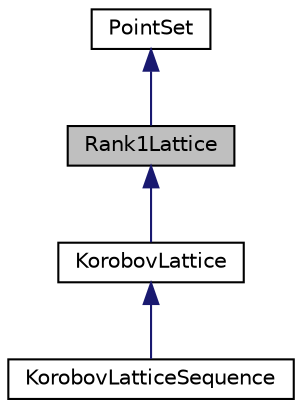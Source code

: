 digraph "Rank1Lattice"
{
 // INTERACTIVE_SVG=YES
  bgcolor="transparent";
  edge [fontname="Helvetica",fontsize="10",labelfontname="Helvetica",labelfontsize="10"];
  node [fontname="Helvetica",fontsize="10",shape=record];
  Node0 [label="Rank1Lattice",height=0.2,width=0.4,color="black", fillcolor="grey75", style="filled", fontcolor="black"];
  Node1 -> Node0 [dir="back",color="midnightblue",fontsize="10",style="solid",fontname="Helvetica"];
  Node1 [label="PointSet",height=0.2,width=0.4,color="black",URL="$d8/d10/classumontreal_1_1ssj_1_1hups_1_1PointSet.html",tooltip="This abstract class represents a general point set. "];
  Node0 -> Node2 [dir="back",color="midnightblue",fontsize="10",style="solid",fontname="Helvetica"];
  Node2 [label="KorobovLattice",height=0.2,width=0.4,color="black",URL="$dd/d26/classumontreal_1_1ssj_1_1hups_1_1KorobovLattice.html",tooltip="This class implements a Korobov lattice, which represents the same point set as in class LCGPointSet..."];
  Node2 -> Node3 [dir="back",color="midnightblue",fontsize="10",style="solid",fontname="Helvetica"];
  Node3 [label="KorobovLatticeSequence",height=0.2,width=0.4,color="black",URL="$dc/d22/classumontreal_1_1ssj_1_1hups_1_1KorobovLatticeSequence.html"];
}
